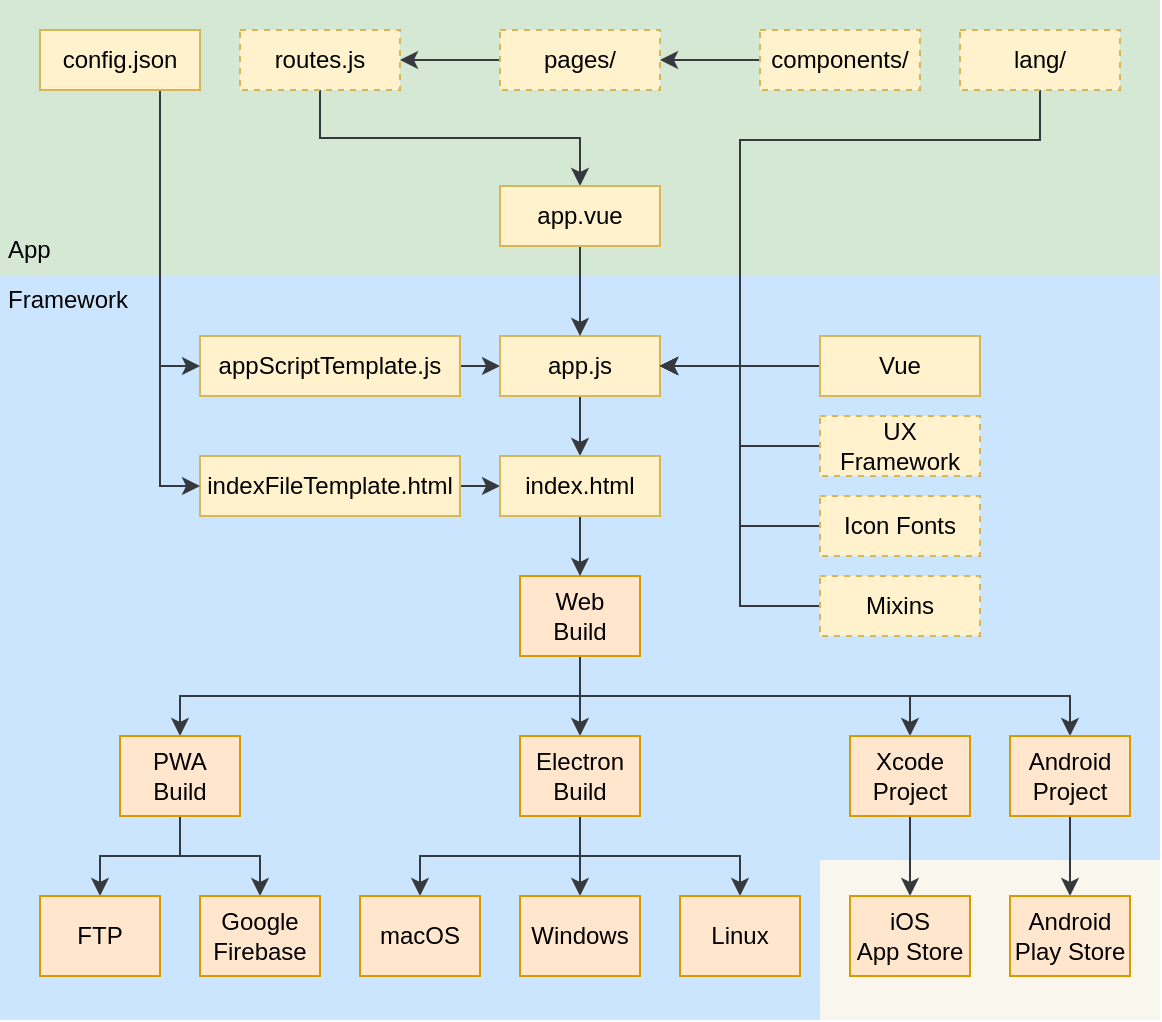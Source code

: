 <mxfile version="10.6.3" type="device"><diagram id="IEJ-li5WR0my1q0w4oPl" name="Page-1"><mxGraphModel dx="1118" dy="623" grid="1" gridSize="10" guides="1" tooltips="1" connect="1" arrows="1" fold="1" page="1" pageScale="1" pageWidth="1200" pageHeight="1200" math="0" shadow="0"><root><mxCell id="0"/><mxCell id="1" parent="0"/><mxCell id="NMylQmaGOsAWPTvMqz8z-64" value="&lt;div style=&quot;text-align: left&quot;&gt;&lt;span&gt;Framework&lt;/span&gt;&lt;/div&gt;" style="rounded=0;whiteSpace=wrap;html=1;fillColor=#cce5ff;strokeColor=none;spacing=0;align=left;labelPosition=center;verticalLabelPosition=middle;verticalAlign=top;horizontal=1;spacingTop=0;spacingBottom=0;spacingRight=0;spacingLeft=4;" vertex="1" parent="1"><mxGeometry y="138" width="580" height="372" as="geometry"/></mxCell><mxCell id="NMylQmaGOsAWPTvMqz8z-69" value="&lt;div style=&quot;text-align: left&quot;&gt;&lt;br&gt;&lt;/div&gt;" style="rounded=0;whiteSpace=wrap;html=1;spacing=0;align=left;labelPosition=center;verticalLabelPosition=middle;verticalAlign=top;horizontal=1;spacingTop=0;spacingBottom=0;spacingRight=0;spacingLeft=4;strokeColor=none;fillColor=#f9f7ed;" vertex="1" parent="1"><mxGeometry x="410" y="430" width="170" height="80" as="geometry"/></mxCell><mxCell id="NMylQmaGOsAWPTvMqz8z-65" value="&lt;div style=&quot;text-align: left&quot;&gt;&lt;span&gt;App&lt;/span&gt;&lt;/div&gt;" style="rounded=0;whiteSpace=wrap;html=1;fillColor=#d5e8d4;strokeColor=none;spacing=0;align=left;labelPosition=center;verticalLabelPosition=middle;verticalAlign=bottom;horizontal=1;spacingTop=0;spacingBottom=6;spacingRight=0;spacingLeft=4;" vertex="1" parent="1"><mxGeometry width="580" height="138" as="geometry"/></mxCell><mxCell id="NMylQmaGOsAWPTvMqz8z-28" style="edgeStyle=orthogonalEdgeStyle;rounded=0;orthogonalLoop=1;jettySize=auto;html=1;exitX=0;exitY=0.5;exitDx=0;exitDy=0;fillColor=#eeeeee;strokeColor=#36393d;" edge="1" parent="1" source="NMylQmaGOsAWPTvMqz8z-2" target="NMylQmaGOsAWPTvMqz8z-5"><mxGeometry relative="1" as="geometry"/></mxCell><mxCell id="NMylQmaGOsAWPTvMqz8z-2" value="pages/" style="rounded=0;whiteSpace=wrap;html=1;fillColor=#fff2cc;strokeColor=#d6b656;dashed=1;" vertex="1" parent="1"><mxGeometry x="250" y="15" width="80" height="30" as="geometry"/></mxCell><mxCell id="NMylQmaGOsAWPTvMqz8z-72" style="edgeStyle=orthogonalEdgeStyle;rounded=0;orthogonalLoop=1;jettySize=auto;html=1;exitX=0;exitY=0.5;exitDx=0;exitDy=0;entryX=1;entryY=0.5;entryDx=0;entryDy=0;fillColor=#eeeeee;strokeColor=#36393d;" edge="1" parent="1" source="NMylQmaGOsAWPTvMqz8z-4" target="NMylQmaGOsAWPTvMqz8z-2"><mxGeometry relative="1" as="geometry"/></mxCell><mxCell id="NMylQmaGOsAWPTvMqz8z-4" value="components/" style="rounded=0;whiteSpace=wrap;html=1;fillColor=#fff2cc;strokeColor=#d6b656;dashed=1;" vertex="1" parent="1"><mxGeometry x="380" y="15" width="80" height="30" as="geometry"/></mxCell><mxCell id="NMylQmaGOsAWPTvMqz8z-29" style="edgeStyle=orthogonalEdgeStyle;rounded=0;orthogonalLoop=1;jettySize=auto;html=1;exitX=0.5;exitY=1;exitDx=0;exitDy=0;entryX=0.5;entryY=0;entryDx=0;entryDy=0;fillColor=#eeeeee;strokeColor=#36393d;" edge="1" parent="1" source="NMylQmaGOsAWPTvMqz8z-5" target="NMylQmaGOsAWPTvMqz8z-25"><mxGeometry relative="1" as="geometry"/></mxCell><mxCell id="NMylQmaGOsAWPTvMqz8z-5" value="routes.js&lt;br&gt;" style="rounded=0;whiteSpace=wrap;html=1;fillColor=#fff2cc;strokeColor=#d6b656;dashed=1;" vertex="1" parent="1"><mxGeometry x="120" y="15" width="80" height="30" as="geometry"/></mxCell><mxCell id="NMylQmaGOsAWPTvMqz8z-45" style="edgeStyle=orthogonalEdgeStyle;rounded=0;orthogonalLoop=1;jettySize=auto;html=1;exitX=0.5;exitY=1;exitDx=0;exitDy=0;entryX=0.5;entryY=0;entryDx=0;entryDy=0;fillColor=#eeeeee;strokeColor=#36393d;" edge="1" parent="1" source="NMylQmaGOsAWPTvMqz8z-6" target="NMylQmaGOsAWPTvMqz8z-43"><mxGeometry relative="1" as="geometry"/></mxCell><mxCell id="NMylQmaGOsAWPTvMqz8z-46" style="edgeStyle=orthogonalEdgeStyle;rounded=0;orthogonalLoop=1;jettySize=auto;html=1;exitX=0.5;exitY=1;exitDx=0;exitDy=0;entryX=0.5;entryY=0;entryDx=0;entryDy=0;fillColor=#eeeeee;strokeColor=#36393d;" edge="1" parent="1" source="NMylQmaGOsAWPTvMqz8z-6" target="NMylQmaGOsAWPTvMqz8z-42"><mxGeometry relative="1" as="geometry"/></mxCell><mxCell id="NMylQmaGOsAWPTvMqz8z-47" style="edgeStyle=orthogonalEdgeStyle;rounded=0;orthogonalLoop=1;jettySize=auto;html=1;exitX=0.5;exitY=1;exitDx=0;exitDy=0;entryX=0.5;entryY=0;entryDx=0;entryDy=0;fillColor=#eeeeee;strokeColor=#36393d;" edge="1" parent="1" source="NMylQmaGOsAWPTvMqz8z-6" target="NMylQmaGOsAWPTvMqz8z-44"><mxGeometry relative="1" as="geometry"/></mxCell><mxCell id="NMylQmaGOsAWPTvMqz8z-63" style="edgeStyle=orthogonalEdgeStyle;rounded=0;orthogonalLoop=1;jettySize=auto;html=1;exitX=0.5;exitY=1;exitDx=0;exitDy=0;entryX=0.5;entryY=0;entryDx=0;entryDy=0;fillColor=#eeeeee;strokeColor=#36393d;" edge="1" parent="1" source="NMylQmaGOsAWPTvMqz8z-6" target="NMylQmaGOsAWPTvMqz8z-61"><mxGeometry relative="1" as="geometry"/></mxCell><mxCell id="NMylQmaGOsAWPTvMqz8z-6" value="Web&lt;br&gt;Build&lt;br&gt;" style="rounded=0;whiteSpace=wrap;html=1;fillColor=#ffe6cc;strokeColor=#d79b00;" vertex="1" parent="1"><mxGeometry x="260" y="288" width="60" height="40" as="geometry"/></mxCell><mxCell id="NMylQmaGOsAWPTvMqz8z-23" style="edgeStyle=orthogonalEdgeStyle;rounded=0;orthogonalLoop=1;jettySize=auto;html=1;exitX=1;exitY=0.5;exitDx=0;exitDy=0;entryX=0;entryY=0.5;entryDx=0;entryDy=0;fillColor=#eeeeee;strokeColor=#36393d;" edge="1" parent="1" source="NMylQmaGOsAWPTvMqz8z-11" target="NMylQmaGOsAWPTvMqz8z-18"><mxGeometry relative="1" as="geometry"/></mxCell><mxCell id="NMylQmaGOsAWPTvMqz8z-11" value="indexFileTemplate.html" style="rounded=0;whiteSpace=wrap;html=1;fillColor=#fff2cc;strokeColor=#d6b656;" vertex="1" parent="1"><mxGeometry x="100" y="228" width="130" height="30" as="geometry"/></mxCell><mxCell id="NMylQmaGOsAWPTvMqz8z-21" style="edgeStyle=orthogonalEdgeStyle;rounded=0;orthogonalLoop=1;jettySize=auto;html=1;exitX=1;exitY=0.5;exitDx=0;exitDy=0;entryX=0;entryY=0.5;entryDx=0;entryDy=0;fillColor=#eeeeee;strokeColor=#36393d;" edge="1" parent="1" source="NMylQmaGOsAWPTvMqz8z-12" target="NMylQmaGOsAWPTvMqz8z-17"><mxGeometry relative="1" as="geometry"/></mxCell><mxCell id="NMylQmaGOsAWPTvMqz8z-12" value="appScriptTemplate.js" style="rounded=0;whiteSpace=wrap;html=1;fillColor=#fff2cc;strokeColor=#d6b656;" vertex="1" parent="1"><mxGeometry x="100" y="168" width="130" height="30" as="geometry"/></mxCell><mxCell id="NMylQmaGOsAWPTvMqz8z-22" style="edgeStyle=orthogonalEdgeStyle;rounded=0;orthogonalLoop=1;jettySize=auto;html=1;exitX=0.5;exitY=1;exitDx=0;exitDy=0;entryX=0.5;entryY=0;entryDx=0;entryDy=0;fillColor=#eeeeee;strokeColor=#36393d;" edge="1" parent="1" source="NMylQmaGOsAWPTvMqz8z-17" target="NMylQmaGOsAWPTvMqz8z-18"><mxGeometry relative="1" as="geometry"/></mxCell><mxCell id="NMylQmaGOsAWPTvMqz8z-17" value="app.js" style="rounded=0;whiteSpace=wrap;html=1;fillColor=#fff2cc;strokeColor=#d6b656;" vertex="1" parent="1"><mxGeometry x="250" y="168" width="80" height="30" as="geometry"/></mxCell><mxCell id="NMylQmaGOsAWPTvMqz8z-78" style="edgeStyle=orthogonalEdgeStyle;rounded=0;orthogonalLoop=1;jettySize=auto;html=1;exitX=0.5;exitY=1;exitDx=0;exitDy=0;entryX=0.5;entryY=0;entryDx=0;entryDy=0;fillColor=#eeeeee;strokeColor=#36393d;" edge="1" parent="1" source="NMylQmaGOsAWPTvMqz8z-18" target="NMylQmaGOsAWPTvMqz8z-6"><mxGeometry relative="1" as="geometry"/></mxCell><mxCell id="NMylQmaGOsAWPTvMqz8z-18" value="index.html&lt;br&gt;" style="rounded=0;whiteSpace=wrap;html=1;fillColor=#fff2cc;strokeColor=#d6b656;" vertex="1" parent="1"><mxGeometry x="250" y="228" width="80" height="30" as="geometry"/></mxCell><mxCell id="NMylQmaGOsAWPTvMqz8z-26" style="edgeStyle=orthogonalEdgeStyle;rounded=0;orthogonalLoop=1;jettySize=auto;html=1;exitX=0.5;exitY=1;exitDx=0;exitDy=0;entryX=0.5;entryY=0;entryDx=0;entryDy=0;fillColor=#eeeeee;strokeColor=#36393d;" edge="1" parent="1" source="NMylQmaGOsAWPTvMqz8z-25" target="NMylQmaGOsAWPTvMqz8z-17"><mxGeometry relative="1" as="geometry"/></mxCell><mxCell id="NMylQmaGOsAWPTvMqz8z-25" value="app.vue" style="rounded=0;whiteSpace=wrap;html=1;fillColor=#fff2cc;strokeColor=#d6b656;" vertex="1" parent="1"><mxGeometry x="250" y="93" width="80" height="30" as="geometry"/></mxCell><mxCell id="NMylQmaGOsAWPTvMqz8z-36" style="edgeStyle=orthogonalEdgeStyle;rounded=0;orthogonalLoop=1;jettySize=auto;html=1;exitX=0;exitY=0.5;exitDx=0;exitDy=0;entryX=1;entryY=0.5;entryDx=0;entryDy=0;fillColor=#eeeeee;strokeColor=#36393d;" edge="1" parent="1" source="NMylQmaGOsAWPTvMqz8z-30" target="NMylQmaGOsAWPTvMqz8z-17"><mxGeometry relative="1" as="geometry"/></mxCell><mxCell id="NMylQmaGOsAWPTvMqz8z-30" value="Vue" style="rounded=0;whiteSpace=wrap;html=1;fillColor=#fff2cc;strokeColor=#d6b656;" vertex="1" parent="1"><mxGeometry x="410" y="168" width="80" height="30" as="geometry"/></mxCell><mxCell id="NMylQmaGOsAWPTvMqz8z-37" style="edgeStyle=orthogonalEdgeStyle;rounded=0;orthogonalLoop=1;jettySize=auto;html=1;exitX=0;exitY=0.5;exitDx=0;exitDy=0;entryX=1;entryY=0.5;entryDx=0;entryDy=0;fillColor=#eeeeee;strokeColor=#36393d;" edge="1" parent="1" source="NMylQmaGOsAWPTvMqz8z-31" target="NMylQmaGOsAWPTvMqz8z-17"><mxGeometry relative="1" as="geometry"><mxPoint x="330" y="183" as="targetPoint"/></mxGeometry></mxCell><mxCell id="NMylQmaGOsAWPTvMqz8z-31" value="UX Framework&lt;br&gt;" style="rounded=0;whiteSpace=wrap;html=1;fillColor=#fff2cc;strokeColor=#d6b656;dashed=1;" vertex="1" parent="1"><mxGeometry x="410" y="208" width="80" height="30" as="geometry"/></mxCell><mxCell id="NMylQmaGOsAWPTvMqz8z-39" style="edgeStyle=orthogonalEdgeStyle;rounded=0;orthogonalLoop=1;jettySize=auto;html=1;exitX=0;exitY=0.5;exitDx=0;exitDy=0;entryX=1;entryY=0.5;entryDx=0;entryDy=0;fillColor=#eeeeee;strokeColor=#36393d;" edge="1" parent="1" source="NMylQmaGOsAWPTvMqz8z-34" target="NMylQmaGOsAWPTvMqz8z-17"><mxGeometry relative="1" as="geometry"/></mxCell><mxCell id="NMylQmaGOsAWPTvMqz8z-34" value="Icon Fonts" style="rounded=0;whiteSpace=wrap;html=1;fillColor=#fff2cc;strokeColor=#d6b656;dashed=1;" vertex="1" parent="1"><mxGeometry x="410" y="248" width="80" height="30" as="geometry"/></mxCell><mxCell id="NMylQmaGOsAWPTvMqz8z-41" style="edgeStyle=orthogonalEdgeStyle;rounded=0;orthogonalLoop=1;jettySize=auto;html=1;exitX=0;exitY=0.5;exitDx=0;exitDy=0;entryX=1;entryY=0.5;entryDx=0;entryDy=0;fillColor=#eeeeee;strokeColor=#36393d;" edge="1" parent="1" source="NMylQmaGOsAWPTvMqz8z-35" target="NMylQmaGOsAWPTvMqz8z-17"><mxGeometry relative="1" as="geometry"/></mxCell><mxCell id="NMylQmaGOsAWPTvMqz8z-35" value="Mixins" style="rounded=0;whiteSpace=wrap;html=1;fillColor=#fff2cc;strokeColor=#d6b656;dashed=1;" vertex="1" parent="1"><mxGeometry x="410" y="288" width="80" height="30" as="geometry"/></mxCell><mxCell id="NMylQmaGOsAWPTvMqz8z-53" style="edgeStyle=orthogonalEdgeStyle;rounded=0;orthogonalLoop=1;jettySize=auto;html=1;exitX=0.5;exitY=1;exitDx=0;exitDy=0;entryX=0.5;entryY=0;entryDx=0;entryDy=0;fillColor=#eeeeee;strokeColor=#36393d;" edge="1" parent="1" source="NMylQmaGOsAWPTvMqz8z-42" target="NMylQmaGOsAWPTvMqz8z-51"><mxGeometry relative="1" as="geometry"/></mxCell><mxCell id="NMylQmaGOsAWPTvMqz8z-54" style="edgeStyle=orthogonalEdgeStyle;rounded=0;orthogonalLoop=1;jettySize=auto;html=1;exitX=0.5;exitY=1;exitDx=0;exitDy=0;entryX=0.5;entryY=0;entryDx=0;entryDy=0;fillColor=#eeeeee;strokeColor=#36393d;" edge="1" parent="1" source="NMylQmaGOsAWPTvMqz8z-42" target="NMylQmaGOsAWPTvMqz8z-52"><mxGeometry relative="1" as="geometry"/></mxCell><mxCell id="NMylQmaGOsAWPTvMqz8z-42" value="PWA&lt;br&gt;Build&lt;br&gt;" style="rounded=0;whiteSpace=wrap;html=1;fillColor=#ffe6cc;strokeColor=#d79b00;" vertex="1" parent="1"><mxGeometry x="60" y="368" width="60" height="40" as="geometry"/></mxCell><mxCell id="NMylQmaGOsAWPTvMqz8z-55" style="edgeStyle=orthogonalEdgeStyle;rounded=0;orthogonalLoop=1;jettySize=auto;html=1;exitX=0.5;exitY=1;exitDx=0;exitDy=0;entryX=0.5;entryY=0;entryDx=0;entryDy=0;fillColor=#eeeeee;strokeColor=#36393d;" edge="1" parent="1" source="NMylQmaGOsAWPTvMqz8z-43" target="NMylQmaGOsAWPTvMqz8z-48"><mxGeometry relative="1" as="geometry"/></mxCell><mxCell id="NMylQmaGOsAWPTvMqz8z-56" style="edgeStyle=orthogonalEdgeStyle;rounded=0;orthogonalLoop=1;jettySize=auto;html=1;exitX=0.5;exitY=1;exitDx=0;exitDy=0;entryX=0.5;entryY=0;entryDx=0;entryDy=0;fillColor=#eeeeee;strokeColor=#36393d;" edge="1" parent="1" source="NMylQmaGOsAWPTvMqz8z-43" target="NMylQmaGOsAWPTvMqz8z-49"><mxGeometry relative="1" as="geometry"/></mxCell><mxCell id="NMylQmaGOsAWPTvMqz8z-57" style="edgeStyle=orthogonalEdgeStyle;rounded=0;orthogonalLoop=1;jettySize=auto;html=1;exitX=0.5;exitY=1;exitDx=0;exitDy=0;entryX=0.5;entryY=0;entryDx=0;entryDy=0;fillColor=#eeeeee;strokeColor=#36393d;" edge="1" parent="1" source="NMylQmaGOsAWPTvMqz8z-43" target="NMylQmaGOsAWPTvMqz8z-50"><mxGeometry relative="1" as="geometry"/></mxCell><mxCell id="NMylQmaGOsAWPTvMqz8z-43" value="Electron&lt;br&gt;Build&lt;br&gt;" style="rounded=0;whiteSpace=wrap;html=1;fillColor=#ffe6cc;strokeColor=#d79b00;" vertex="1" parent="1"><mxGeometry x="260" y="368" width="60" height="40" as="geometry"/></mxCell><mxCell id="NMylQmaGOsAWPTvMqz8z-59" style="edgeStyle=orthogonalEdgeStyle;rounded=0;orthogonalLoop=1;jettySize=auto;html=1;exitX=0.5;exitY=1;exitDx=0;exitDy=0;entryX=0.5;entryY=0;entryDx=0;entryDy=0;fillColor=#eeeeee;strokeColor=#36393d;" edge="1" parent="1" source="NMylQmaGOsAWPTvMqz8z-44" target="NMylQmaGOsAWPTvMqz8z-58"><mxGeometry relative="1" as="geometry"/></mxCell><mxCell id="NMylQmaGOsAWPTvMqz8z-44" value="Xcode&lt;br&gt;Project&lt;br&gt;" style="rounded=0;whiteSpace=wrap;html=1;fillColor=#ffe6cc;strokeColor=#d79b00;" vertex="1" parent="1"><mxGeometry x="425" y="368" width="60" height="40" as="geometry"/></mxCell><mxCell id="NMylQmaGOsAWPTvMqz8z-48" value="macOS" style="rounded=0;whiteSpace=wrap;html=1;fillColor=#ffe6cc;strokeColor=#d79b00;" vertex="1" parent="1"><mxGeometry x="180" y="448" width="60" height="40" as="geometry"/></mxCell><mxCell id="NMylQmaGOsAWPTvMqz8z-49" value="Windows" style="rounded=0;whiteSpace=wrap;html=1;fillColor=#ffe6cc;strokeColor=#d79b00;" vertex="1" parent="1"><mxGeometry x="260" y="448" width="60" height="40" as="geometry"/></mxCell><mxCell id="NMylQmaGOsAWPTvMqz8z-50" value="Linux" style="rounded=0;whiteSpace=wrap;html=1;fillColor=#ffe6cc;strokeColor=#d79b00;" vertex="1" parent="1"><mxGeometry x="340" y="448" width="60" height="40" as="geometry"/></mxCell><mxCell id="NMylQmaGOsAWPTvMqz8z-51" value="FTP" style="rounded=0;whiteSpace=wrap;html=1;fillColor=#ffe6cc;strokeColor=#d79b00;" vertex="1" parent="1"><mxGeometry x="20" y="448" width="60" height="40" as="geometry"/></mxCell><mxCell id="NMylQmaGOsAWPTvMqz8z-52" value="Google&lt;br&gt;Firebase&lt;br&gt;" style="rounded=0;whiteSpace=wrap;html=1;fillColor=#ffe6cc;strokeColor=#d79b00;" vertex="1" parent="1"><mxGeometry x="100" y="448" width="60" height="40" as="geometry"/></mxCell><mxCell id="NMylQmaGOsAWPTvMqz8z-58" value="iOS&lt;br&gt;App Store&lt;br&gt;" style="rounded=0;whiteSpace=wrap;html=1;fillColor=#ffe6cc;strokeColor=#d79b00;" vertex="1" parent="1"><mxGeometry x="425" y="448" width="60" height="40" as="geometry"/></mxCell><mxCell id="NMylQmaGOsAWPTvMqz8z-60" style="edgeStyle=orthogonalEdgeStyle;rounded=0;orthogonalLoop=1;jettySize=auto;html=1;exitX=0.5;exitY=1;exitDx=0;exitDy=0;entryX=0.5;entryY=0;entryDx=0;entryDy=0;fillColor=#eeeeee;strokeColor=#36393d;" edge="1" parent="1" source="NMylQmaGOsAWPTvMqz8z-61" target="NMylQmaGOsAWPTvMqz8z-62"><mxGeometry relative="1" as="geometry"/></mxCell><mxCell id="NMylQmaGOsAWPTvMqz8z-61" value="Android&lt;br&gt;Project&lt;br&gt;" style="rounded=0;whiteSpace=wrap;html=1;fillColor=#ffe6cc;strokeColor=#d79b00;" vertex="1" parent="1"><mxGeometry x="505" y="368" width="60" height="40" as="geometry"/></mxCell><mxCell id="NMylQmaGOsAWPTvMqz8z-62" value="Android&lt;br&gt;Play Store&lt;br&gt;" style="rounded=0;whiteSpace=wrap;html=1;fillColor=#ffe6cc;strokeColor=#d79b00;" vertex="1" parent="1"><mxGeometry x="505" y="448" width="60" height="40" as="geometry"/></mxCell><mxCell id="NMylQmaGOsAWPTvMqz8z-74" style="edgeStyle=orthogonalEdgeStyle;rounded=0;orthogonalLoop=1;jettySize=auto;html=1;exitX=0.75;exitY=1;exitDx=0;exitDy=0;entryX=0;entryY=0.5;entryDx=0;entryDy=0;fillColor=#eeeeee;strokeColor=#36393d;" edge="1" parent="1" source="NMylQmaGOsAWPTvMqz8z-71" target="NMylQmaGOsAWPTvMqz8z-12"><mxGeometry relative="1" as="geometry"/></mxCell><mxCell id="NMylQmaGOsAWPTvMqz8z-75" style="edgeStyle=orthogonalEdgeStyle;rounded=0;orthogonalLoop=1;jettySize=auto;html=1;exitX=0.75;exitY=1;exitDx=0;exitDy=0;entryX=0;entryY=0.5;entryDx=0;entryDy=0;fillColor=#eeeeee;strokeColor=#36393d;" edge="1" parent="1" source="NMylQmaGOsAWPTvMqz8z-71" target="NMylQmaGOsAWPTvMqz8z-11"><mxGeometry relative="1" as="geometry"/></mxCell><mxCell id="NMylQmaGOsAWPTvMqz8z-71" value="config.json" style="rounded=0;whiteSpace=wrap;html=1;fillColor=#fff2cc;strokeColor=#d6b656;" vertex="1" parent="1"><mxGeometry x="20" y="15" width="80" height="30" as="geometry"/></mxCell><mxCell id="NMylQmaGOsAWPTvMqz8z-76" style="edgeStyle=orthogonalEdgeStyle;rounded=0;orthogonalLoop=1;jettySize=auto;html=1;exitX=0.5;exitY=1;exitDx=0;exitDy=0;entryX=1;entryY=0.5;entryDx=0;entryDy=0;fillColor=#eeeeee;strokeColor=#36393d;" edge="1" parent="1" source="NMylQmaGOsAWPTvMqz8z-73" target="NMylQmaGOsAWPTvMqz8z-17"><mxGeometry relative="1" as="geometry"><Array as="points"><mxPoint x="520" y="70"/><mxPoint x="370" y="70"/><mxPoint x="370" y="183"/></Array></mxGeometry></mxCell><mxCell id="NMylQmaGOsAWPTvMqz8z-73" value="lang/" style="rounded=0;whiteSpace=wrap;html=1;fillColor=#fff2cc;strokeColor=#d6b656;dashed=1;" vertex="1" parent="1"><mxGeometry x="480" y="15" width="80" height="30" as="geometry"/></mxCell></root></mxGraphModel></diagram></mxfile>